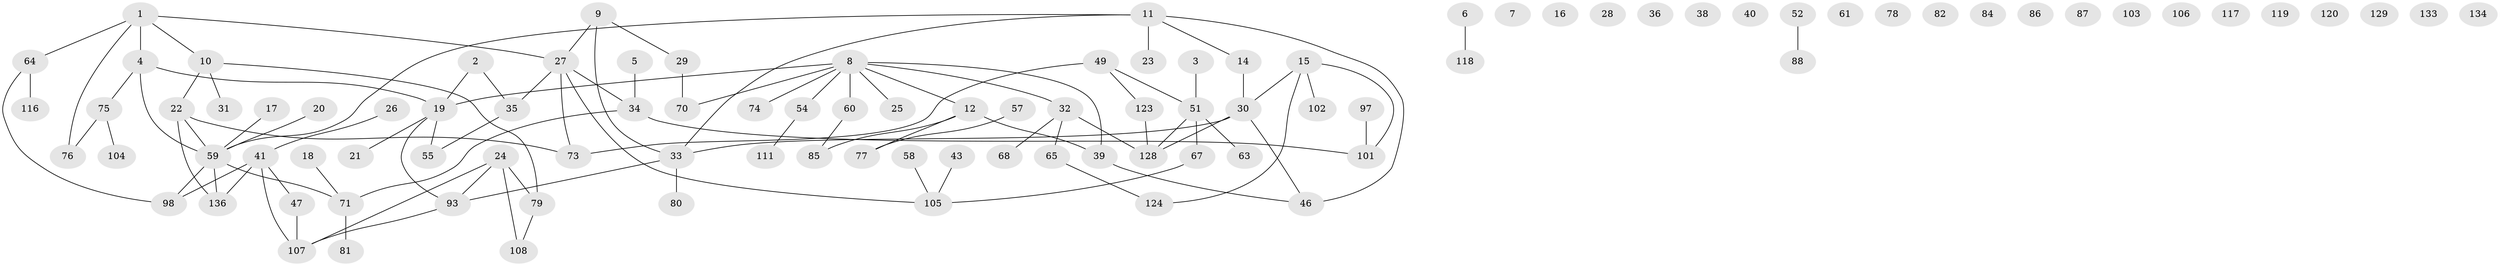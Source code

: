 // original degree distribution, {5: 0.029197080291970802, 2: 0.26277372262773724, 1: 0.22627737226277372, 4: 0.0948905109489051, 0: 0.1386861313868613, 3: 0.21897810218978103, 6: 0.021897810218978103, 7: 0.0072992700729927005}
// Generated by graph-tools (version 1.1) at 2025/41/03/06/25 10:41:20]
// undirected, 98 vertices, 103 edges
graph export_dot {
graph [start="1"]
  node [color=gray90,style=filled];
  1 [super="+44"];
  2;
  3;
  4 [super="+122"];
  5 [super="+13"];
  6 [super="+66"];
  7;
  8 [super="+125"];
  9;
  10 [super="+50"];
  11 [super="+127"];
  12 [super="+48"];
  14 [super="+131"];
  15 [super="+95"];
  16;
  17;
  18;
  19 [super="+56"];
  20;
  21;
  22 [super="+114"];
  23;
  24 [super="+109"];
  25 [super="+100"];
  26 [super="+126"];
  27 [super="+37"];
  28;
  29 [super="+42"];
  30 [super="+62"];
  31;
  32 [super="+94"];
  33 [super="+53"];
  34 [super="+45"];
  35 [super="+99"];
  36;
  38;
  39 [super="+90"];
  40;
  41 [super="+137"];
  43;
  46 [super="+89"];
  47;
  49 [super="+69"];
  51 [super="+91"];
  52;
  54;
  55 [super="+83"];
  57;
  58;
  59 [super="+96"];
  60;
  61;
  63;
  64 [super="+72"];
  65 [super="+132"];
  67;
  68;
  70;
  71 [super="+110"];
  73;
  74;
  75;
  76;
  77 [super="+115"];
  78;
  79 [super="+135"];
  80;
  81 [super="+92"];
  82;
  84;
  85;
  86;
  87 [super="+121"];
  88;
  93 [super="+112"];
  97;
  98;
  101;
  102;
  103;
  104;
  105 [super="+113"];
  106;
  107;
  108;
  111;
  116;
  117;
  118;
  119;
  120;
  123;
  124;
  128 [super="+130"];
  129;
  133;
  134;
  136;
  1 -- 4 [weight=2];
  1 -- 64;
  1 -- 27;
  1 -- 10;
  1 -- 76;
  2 -- 35;
  2 -- 19;
  3 -- 51;
  4 -- 75;
  4 -- 59;
  4 -- 19;
  5 -- 34;
  6 -- 118;
  8 -- 12;
  8 -- 60;
  8 -- 70;
  8 -- 54;
  8 -- 25;
  8 -- 74;
  8 -- 19;
  8 -- 32;
  8 -- 39;
  9 -- 29;
  9 -- 27;
  9 -- 33;
  10 -- 79;
  10 -- 31;
  10 -- 22;
  11 -- 23;
  11 -- 59;
  11 -- 46;
  11 -- 33;
  11 -- 14;
  12 -- 77;
  12 -- 85;
  12 -- 39;
  14 -- 30;
  15 -- 101;
  15 -- 124;
  15 -- 102;
  15 -- 30;
  17 -- 59;
  18 -- 71;
  19 -- 21;
  19 -- 93;
  19 -- 55;
  20 -- 59;
  22 -- 59;
  22 -- 136;
  22 -- 73;
  24 -- 93;
  24 -- 107;
  24 -- 108;
  24 -- 79;
  26 -- 41 [weight=2];
  27 -- 73;
  27 -- 105;
  27 -- 35;
  27 -- 34;
  29 -- 70;
  30 -- 128;
  30 -- 33;
  30 -- 46;
  32 -- 65;
  32 -- 68;
  32 -- 128;
  33 -- 80;
  33 -- 93;
  34 -- 101;
  34 -- 71;
  35 -- 55;
  39 -- 46;
  41 -- 47;
  41 -- 98;
  41 -- 136;
  41 -- 107;
  43 -- 105;
  47 -- 107;
  49 -- 73;
  49 -- 51;
  49 -- 123;
  51 -- 128;
  51 -- 67;
  51 -- 63;
  52 -- 88;
  54 -- 111;
  57 -- 77;
  58 -- 105;
  59 -- 98;
  59 -- 136;
  59 -- 71;
  60 -- 85;
  64 -- 98;
  64 -- 116;
  65 -- 124;
  67 -- 105;
  71 -- 81 [weight=2];
  75 -- 76;
  75 -- 104;
  79 -- 108;
  93 -- 107;
  97 -- 101;
  123 -- 128;
}
